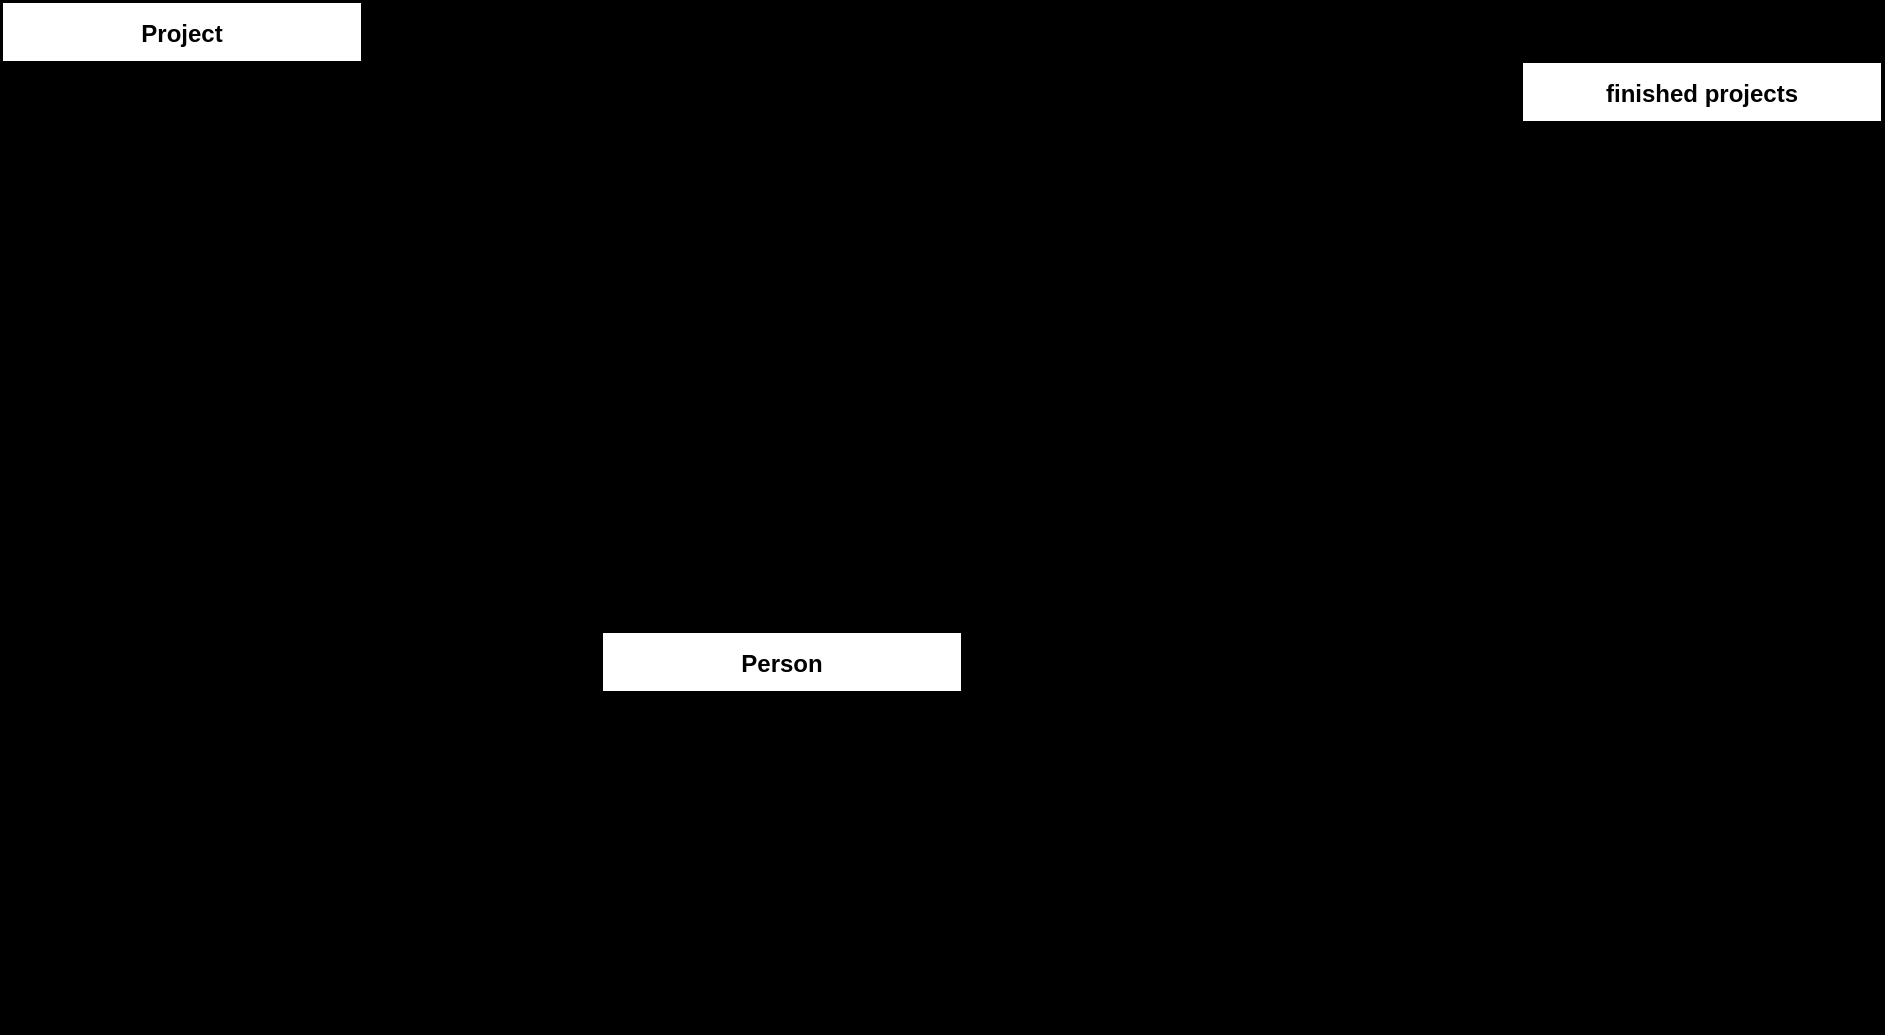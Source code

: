 <mxfile version="13.9.9" type="device"><diagram name="Page-1" id="e56a1550-8fbb-45ad-956c-1786394a9013"><mxGraphModel dx="942" dy="652" grid="1" gridSize="10" guides="1" tooltips="1" connect="1" arrows="1" fold="1" page="1" pageScale="1" pageWidth="1100" pageHeight="850" background="#000000" math="0" shadow="0"><root><mxCell id="0"/><mxCell id="1" parent="0"/><mxCell id="iWcN02hFE5SF0zmcrhjs-3" value="Project" style="shape=table;startSize=30;container=1;collapsible=1;childLayout=tableLayout;fixedRows=1;rowLines=0;fontStyle=1;align=center;resizeLast=1;fontColor=#000000;" parent="1" vertex="1"><mxGeometry width="180" height="430" as="geometry"/></mxCell><mxCell id="iWcN02hFE5SF0zmcrhjs-4" value="" style="shape=partialRectangle;collapsible=0;dropTarget=0;pointerEvents=0;fillColor=none;top=0;left=0;bottom=1;right=0;points=[[0,0.5],[1,0.5]];portConstraint=eastwest;" parent="iWcN02hFE5SF0zmcrhjs-3" vertex="1"><mxGeometry y="30" width="180" height="30" as="geometry"/></mxCell><mxCell id="iWcN02hFE5SF0zmcrhjs-5" value="PK" style="shape=partialRectangle;connectable=0;fillColor=none;top=0;left=0;bottom=0;right=0;fontStyle=1;overflow=hidden;" parent="iWcN02hFE5SF0zmcrhjs-4" vertex="1"><mxGeometry width="30" height="30" as="geometry"/></mxCell><mxCell id="iWcN02hFE5SF0zmcrhjs-6" value="Project Number" style="shape=partialRectangle;connectable=0;fillColor=none;top=0;left=0;bottom=0;right=0;align=left;spacingLeft=6;fontStyle=5;overflow=hidden;" parent="iWcN02hFE5SF0zmcrhjs-4" vertex="1"><mxGeometry x="30" width="150" height="30" as="geometry"/></mxCell><mxCell id="iWcN02hFE5SF0zmcrhjs-7" value="" style="shape=partialRectangle;collapsible=0;dropTarget=0;pointerEvents=0;fillColor=none;top=0;left=0;bottom=0;right=0;points=[[0,0.5],[1,0.5]];portConstraint=eastwest;" parent="iWcN02hFE5SF0zmcrhjs-3" vertex="1"><mxGeometry y="60" width="180" height="30" as="geometry"/></mxCell><mxCell id="iWcN02hFE5SF0zmcrhjs-8" value="" style="shape=partialRectangle;connectable=0;fillColor=none;top=0;left=0;bottom=0;right=0;editable=1;overflow=hidden;" parent="iWcN02hFE5SF0zmcrhjs-7" vertex="1"><mxGeometry width="30" height="30" as="geometry"/></mxCell><mxCell id="iWcN02hFE5SF0zmcrhjs-9" value="Project name" style="shape=partialRectangle;connectable=0;fillColor=none;top=0;left=0;bottom=0;right=0;align=left;spacingLeft=6;overflow=hidden;" parent="iWcN02hFE5SF0zmcrhjs-7" vertex="1"><mxGeometry x="30" width="150" height="30" as="geometry"/></mxCell><mxCell id="iWcN02hFE5SF0zmcrhjs-10" value="" style="shape=partialRectangle;collapsible=0;dropTarget=0;pointerEvents=0;fillColor=none;top=0;left=0;bottom=0;right=0;points=[[0,0.5],[1,0.5]];portConstraint=eastwest;" parent="iWcN02hFE5SF0zmcrhjs-3" vertex="1"><mxGeometry y="90" width="180" height="30" as="geometry"/></mxCell><mxCell id="iWcN02hFE5SF0zmcrhjs-11" value="" style="shape=partialRectangle;connectable=0;fillColor=none;top=0;left=0;bottom=0;right=0;editable=1;overflow=hidden;" parent="iWcN02hFE5SF0zmcrhjs-10" vertex="1"><mxGeometry width="30" height="30" as="geometry"/></mxCell><mxCell id="iWcN02hFE5SF0zmcrhjs-12" value="project Building type" style="shape=partialRectangle;connectable=0;fillColor=none;top=0;left=0;bottom=0;right=0;align=left;spacingLeft=6;overflow=hidden;" parent="iWcN02hFE5SF0zmcrhjs-10" vertex="1"><mxGeometry x="30" width="150" height="30" as="geometry"/></mxCell><mxCell id="iWcN02hFE5SF0zmcrhjs-13" value="" style="shape=partialRectangle;collapsible=0;dropTarget=0;pointerEvents=0;fillColor=none;top=0;left=0;bottom=0;right=0;points=[[0,0.5],[1,0.5]];portConstraint=eastwest;" parent="iWcN02hFE5SF0zmcrhjs-3" vertex="1"><mxGeometry y="120" width="180" height="30" as="geometry"/></mxCell><mxCell id="iWcN02hFE5SF0zmcrhjs-14" value="" style="shape=partialRectangle;connectable=0;fillColor=none;top=0;left=0;bottom=0;right=0;editable=1;overflow=hidden;" parent="iWcN02hFE5SF0zmcrhjs-13" vertex="1"><mxGeometry width="30" height="30" as="geometry"/></mxCell><mxCell id="iWcN02hFE5SF0zmcrhjs-15" value="project Address" style="shape=partialRectangle;connectable=0;fillColor=none;top=0;left=0;bottom=0;right=0;align=left;spacingLeft=6;overflow=hidden;" parent="iWcN02hFE5SF0zmcrhjs-13" vertex="1"><mxGeometry x="30" width="150" height="30" as="geometry"/></mxCell><mxCell id="iWcN02hFE5SF0zmcrhjs-16" value="project erf number" style="shape=partialRectangle;connectable=0;fillColor=none;top=0;left=0;bottom=0;right=0;align=left;spacingLeft=6;overflow=hidden;" parent="1" vertex="1"><mxGeometry x="30" y="150" width="150" height="30" as="geometry"/></mxCell><mxCell id="iWcN02hFE5SF0zmcrhjs-17" value="project deadline" style="shape=partialRectangle;connectable=0;fillColor=none;top=0;left=0;bottom=0;right=0;align=left;spacingLeft=6;overflow=hidden;" parent="1" vertex="1"><mxGeometry x="30" y="180" width="150" height="30" as="geometry"/></mxCell><mxCell id="iWcN02hFE5SF0zmcrhjs-18" value="project fee" style="shape=partialRectangle;connectable=0;fillColor=none;top=0;left=0;bottom=0;right=0;align=left;spacingLeft=6;overflow=hidden;" parent="1" vertex="1"><mxGeometry x="30" y="210" width="150" height="30" as="geometry"/></mxCell><mxCell id="iWcN02hFE5SF0zmcrhjs-19" value="project fee to be paid" style="shape=partialRectangle;connectable=0;fillColor=none;top=0;left=0;bottom=0;right=0;align=left;spacingLeft=6;overflow=hidden;" parent="1" vertex="1"><mxGeometry x="30" y="240" width="150" height="30" as="geometry"/></mxCell><mxCell id="iWcN02hFE5SF0zmcrhjs-21" value="status" style="shape=partialRectangle;connectable=0;fillColor=none;top=0;left=0;bottom=0;right=0;align=left;spacingLeft=6;overflow=hidden;" parent="1" vertex="1"><mxGeometry x="30" y="270" width="150" height="30" as="geometry"/></mxCell><mxCell id="iWcN02hFE5SF0zmcrhjs-22" value="Person" style="shape=table;startSize=30;container=1;collapsible=1;childLayout=tableLayout;fixedRows=1;rowLines=0;fontStyle=1;align=center;resizeLast=1;fontColor=#000000;" parent="1" vertex="1"><mxGeometry x="300" y="315" width="180" height="200" as="geometry"/></mxCell><mxCell id="iWcN02hFE5SF0zmcrhjs-26" value="" style="shape=partialRectangle;collapsible=0;dropTarget=0;pointerEvents=0;fillColor=none;top=0;left=0;bottom=0;right=0;points=[[0,0.5],[1,0.5]];portConstraint=eastwest;" parent="iWcN02hFE5SF0zmcrhjs-22" vertex="1"><mxGeometry y="30" width="180" height="30" as="geometry"/></mxCell><mxCell id="iWcN02hFE5SF0zmcrhjs-27" value="" style="shape=partialRectangle;connectable=0;fillColor=none;top=0;left=0;bottom=0;right=0;editable=1;overflow=hidden;" parent="iWcN02hFE5SF0zmcrhjs-26" vertex="1"><mxGeometry width="30" height="30" as="geometry"/></mxCell><mxCell id="iWcN02hFE5SF0zmcrhjs-28" value="Title" style="shape=partialRectangle;connectable=0;fillColor=none;top=0;left=0;bottom=0;right=0;align=left;spacingLeft=6;overflow=hidden;" parent="iWcN02hFE5SF0zmcrhjs-26" vertex="1"><mxGeometry x="30" width="150" height="30" as="geometry"/></mxCell><mxCell id="iWcN02hFE5SF0zmcrhjs-29" value="" style="shape=partialRectangle;collapsible=0;dropTarget=0;pointerEvents=0;fillColor=none;top=0;left=0;bottom=0;right=0;points=[[0,0.5],[1,0.5]];portConstraint=eastwest;" parent="iWcN02hFE5SF0zmcrhjs-22" vertex="1"><mxGeometry y="60" width="180" height="30" as="geometry"/></mxCell><mxCell id="iWcN02hFE5SF0zmcrhjs-30" value="" style="shape=partialRectangle;connectable=0;fillColor=none;top=0;left=0;bottom=0;right=0;editable=1;overflow=hidden;" parent="iWcN02hFE5SF0zmcrhjs-29" vertex="1"><mxGeometry width="30" height="30" as="geometry"/></mxCell><mxCell id="iWcN02hFE5SF0zmcrhjs-31" value="name" style="shape=partialRectangle;connectable=0;fillColor=none;top=0;left=0;bottom=0;right=0;align=left;spacingLeft=6;overflow=hidden;" parent="iWcN02hFE5SF0zmcrhjs-29" vertex="1"><mxGeometry x="30" width="150" height="30" as="geometry"/></mxCell><mxCell id="iWcN02hFE5SF0zmcrhjs-32" value="" style="shape=partialRectangle;collapsible=0;dropTarget=0;pointerEvents=0;fillColor=none;top=0;left=0;bottom=0;right=0;points=[[0,0.5],[1,0.5]];portConstraint=eastwest;" parent="iWcN02hFE5SF0zmcrhjs-22" vertex="1"><mxGeometry y="90" width="180" height="30" as="geometry"/></mxCell><mxCell id="iWcN02hFE5SF0zmcrhjs-33" value="" style="shape=partialRectangle;connectable=0;fillColor=none;top=0;left=0;bottom=0;right=0;editable=1;overflow=hidden;" parent="iWcN02hFE5SF0zmcrhjs-32" vertex="1"><mxGeometry width="30" height="30" as="geometry"/></mxCell><mxCell id="iWcN02hFE5SF0zmcrhjs-34" value="number" style="shape=partialRectangle;connectable=0;fillColor=none;top=0;left=0;bottom=0;right=0;align=left;spacingLeft=6;overflow=hidden;" parent="iWcN02hFE5SF0zmcrhjs-32" vertex="1"><mxGeometry x="30" width="150" height="30" as="geometry"/></mxCell><mxCell id="iWcN02hFE5SF0zmcrhjs-35" value="email" style="shape=partialRectangle;connectable=0;fillColor=none;top=0;left=0;bottom=0;right=0;align=left;spacingLeft=6;overflow=hidden;" parent="1" vertex="1"><mxGeometry x="330" y="440" width="150" height="30" as="geometry"/></mxCell><mxCell id="iWcN02hFE5SF0zmcrhjs-41" value="address" style="shape=partialRectangle;connectable=0;fillColor=none;top=0;left=0;bottom=0;right=0;align=left;spacingLeft=6;overflow=hidden;" parent="1" vertex="1"><mxGeometry x="330" y="470" width="150" height="30" as="geometry"/></mxCell><mxCell id="iWcN02hFE5SF0zmcrhjs-42" value="Text" style="text;html=1;align=center;verticalAlign=middle;resizable=0;points=[];autosize=1;fontColor=#000000;" parent="1" vertex="1"><mxGeometry x="170" y="390" width="40" height="20" as="geometry"/></mxCell><mxCell id="iWcN02hFE5SF0zmcrhjs-43" value="architect" style="shape=partialRectangle;connectable=0;fillColor=none;top=0;left=0;bottom=0;right=0;align=left;spacingLeft=6;overflow=hidden;" parent="1" vertex="1"><mxGeometry x="30" y="300" width="150" height="30" as="geometry"/></mxCell><mxCell id="iWcN02hFE5SF0zmcrhjs-44" value="customer" style="shape=partialRectangle;connectable=0;fillColor=none;top=0;left=0;bottom=0;right=0;align=left;spacingLeft=6;overflow=hidden;" parent="1" vertex="1"><mxGeometry x="30" y="330" width="150" height="30" as="geometry"/></mxCell><mxCell id="iWcN02hFE5SF0zmcrhjs-45" value="project Manager" style="shape=partialRectangle;connectable=0;fillColor=none;top=0;left=0;bottom=0;right=0;align=left;spacingLeft=6;overflow=hidden;" parent="1" vertex="1"><mxGeometry x="30" y="370" width="150" height="30" as="geometry"/></mxCell><mxCell id="iWcN02hFE5SF0zmcrhjs-46" value="structural engineer" style="shape=partialRectangle;connectable=0;fillColor=none;top=0;left=0;bottom=0;right=0;align=left;spacingLeft=6;overflow=hidden;" parent="1" vertex="1"><mxGeometry x="30" y="400" width="150" height="30" as="geometry"/></mxCell><mxCell id="iWcN02hFE5SF0zmcrhjs-47" value="finished projects" style="shape=table;startSize=30;container=1;collapsible=1;childLayout=tableLayout;fixedRows=1;rowLines=0;fontStyle=1;align=center;resizeLast=1;fontColor=#000000;" parent="1" vertex="1"><mxGeometry x="760" y="30" width="180" height="470" as="geometry"/></mxCell><mxCell id="iWcN02hFE5SF0zmcrhjs-48" value="" style="shape=partialRectangle;collapsible=0;dropTarget=0;pointerEvents=0;fillColor=none;top=0;left=0;bottom=1;right=0;points=[[0,0.5],[1,0.5]];portConstraint=eastwest;" parent="iWcN02hFE5SF0zmcrhjs-47" vertex="1"><mxGeometry y="30" width="180" height="30" as="geometry"/></mxCell><mxCell id="iWcN02hFE5SF0zmcrhjs-49" value="PK" style="shape=partialRectangle;connectable=0;fillColor=none;top=0;left=0;bottom=0;right=0;fontStyle=1;overflow=hidden;" parent="iWcN02hFE5SF0zmcrhjs-48" vertex="1"><mxGeometry width="30" height="30" as="geometry"/></mxCell><mxCell id="iWcN02hFE5SF0zmcrhjs-50" value="Project Number" style="shape=partialRectangle;connectable=0;fillColor=none;top=0;left=0;bottom=0;right=0;align=left;spacingLeft=6;fontStyle=5;overflow=hidden;" parent="iWcN02hFE5SF0zmcrhjs-48" vertex="1"><mxGeometry x="30" width="150" height="30" as="geometry"/></mxCell><mxCell id="iWcN02hFE5SF0zmcrhjs-51" value="" style="shape=partialRectangle;collapsible=0;dropTarget=0;pointerEvents=0;fillColor=none;top=0;left=0;bottom=0;right=0;points=[[0,0.5],[1,0.5]];portConstraint=eastwest;" parent="iWcN02hFE5SF0zmcrhjs-47" vertex="1"><mxGeometry y="60" width="180" height="30" as="geometry"/></mxCell><mxCell id="iWcN02hFE5SF0zmcrhjs-52" value="" style="shape=partialRectangle;connectable=0;fillColor=none;top=0;left=0;bottom=0;right=0;editable=1;overflow=hidden;" parent="iWcN02hFE5SF0zmcrhjs-51" vertex="1"><mxGeometry width="30" height="30" as="geometry"/></mxCell><mxCell id="iWcN02hFE5SF0zmcrhjs-53" value="Project name" style="shape=partialRectangle;connectable=0;fillColor=none;top=0;left=0;bottom=0;right=0;align=left;spacingLeft=6;overflow=hidden;" parent="iWcN02hFE5SF0zmcrhjs-51" vertex="1"><mxGeometry x="30" width="150" height="30" as="geometry"/></mxCell><mxCell id="iWcN02hFE5SF0zmcrhjs-54" value="" style="shape=partialRectangle;collapsible=0;dropTarget=0;pointerEvents=0;fillColor=none;top=0;left=0;bottom=0;right=0;points=[[0,0.5],[1,0.5]];portConstraint=eastwest;" parent="iWcN02hFE5SF0zmcrhjs-47" vertex="1"><mxGeometry y="90" width="180" height="30" as="geometry"/></mxCell><mxCell id="iWcN02hFE5SF0zmcrhjs-55" value="" style="shape=partialRectangle;connectable=0;fillColor=none;top=0;left=0;bottom=0;right=0;editable=1;overflow=hidden;" parent="iWcN02hFE5SF0zmcrhjs-54" vertex="1"><mxGeometry width="30" height="30" as="geometry"/></mxCell><mxCell id="iWcN02hFE5SF0zmcrhjs-56" value="project Building type" style="shape=partialRectangle;connectable=0;fillColor=none;top=0;left=0;bottom=0;right=0;align=left;spacingLeft=6;overflow=hidden;" parent="iWcN02hFE5SF0zmcrhjs-54" vertex="1"><mxGeometry x="30" width="150" height="30" as="geometry"/></mxCell><mxCell id="iWcN02hFE5SF0zmcrhjs-57" value="" style="shape=partialRectangle;collapsible=0;dropTarget=0;pointerEvents=0;fillColor=none;top=0;left=0;bottom=0;right=0;points=[[0,0.5],[1,0.5]];portConstraint=eastwest;" parent="iWcN02hFE5SF0zmcrhjs-47" vertex="1"><mxGeometry y="120" width="180" height="30" as="geometry"/></mxCell><mxCell id="iWcN02hFE5SF0zmcrhjs-58" value="" style="shape=partialRectangle;connectable=0;fillColor=none;top=0;left=0;bottom=0;right=0;editable=1;overflow=hidden;" parent="iWcN02hFE5SF0zmcrhjs-57" vertex="1"><mxGeometry width="30" height="30" as="geometry"/></mxCell><mxCell id="iWcN02hFE5SF0zmcrhjs-59" value="project Address" style="shape=partialRectangle;connectable=0;fillColor=none;top=0;left=0;bottom=0;right=0;align=left;spacingLeft=6;overflow=hidden;" parent="iWcN02hFE5SF0zmcrhjs-57" vertex="1"><mxGeometry x="30" width="150" height="30" as="geometry"/></mxCell><mxCell id="iWcN02hFE5SF0zmcrhjs-60" value="project erf number" style="shape=partialRectangle;connectable=0;fillColor=none;top=0;left=0;bottom=0;right=0;align=left;spacingLeft=6;overflow=hidden;" parent="1" vertex="1"><mxGeometry x="790" y="180" width="150" height="30" as="geometry"/></mxCell><mxCell id="iWcN02hFE5SF0zmcrhjs-61" value="project date Completed" style="shape=partialRectangle;connectable=0;fillColor=none;top=0;left=0;bottom=0;right=0;align=left;spacingLeft=6;overflow=hidden;" parent="1" vertex="1"><mxGeometry x="790" y="210" width="150" height="30" as="geometry"/></mxCell><mxCell id="iWcN02hFE5SF0zmcrhjs-62" value="project fee" style="shape=partialRectangle;connectable=0;fillColor=none;top=0;left=0;bottom=0;right=0;align=left;spacingLeft=6;overflow=hidden;" parent="1" vertex="1"><mxGeometry x="790" y="240" width="150" height="30" as="geometry"/></mxCell><mxCell id="iWcN02hFE5SF0zmcrhjs-63" value="project fee to be paid" style="shape=partialRectangle;connectable=0;fillColor=none;top=0;left=0;bottom=0;right=0;align=left;spacingLeft=6;overflow=hidden;" parent="1" vertex="1"><mxGeometry x="790" y="270" width="150" height="30" as="geometry"/></mxCell><mxCell id="iWcN02hFE5SF0zmcrhjs-64" value="status(completed)" style="shape=partialRectangle;connectable=0;fillColor=none;top=0;left=0;bottom=0;right=0;align=left;spacingLeft=6;overflow=hidden;" parent="1" vertex="1"><mxGeometry x="790" y="300" width="150" height="30" as="geometry"/></mxCell><mxCell id="iWcN02hFE5SF0zmcrhjs-65" value="architect" style="shape=partialRectangle;connectable=0;fillColor=none;top=0;left=0;bottom=0;right=0;align=left;spacingLeft=6;overflow=hidden;" parent="1" vertex="1"><mxGeometry x="790" y="330" width="150" height="30" as="geometry"/></mxCell><mxCell id="iWcN02hFE5SF0zmcrhjs-66" value="customer" style="shape=partialRectangle;connectable=0;fillColor=none;top=0;left=0;bottom=0;right=0;align=left;spacingLeft=6;overflow=hidden;" parent="1" vertex="1"><mxGeometry x="790" y="360" width="150" height="30" as="geometry"/></mxCell><mxCell id="iWcN02hFE5SF0zmcrhjs-67" value="project Manager" style="shape=partialRectangle;connectable=0;fillColor=none;top=0;left=0;bottom=0;right=0;align=left;spacingLeft=6;overflow=hidden;" parent="1" vertex="1"><mxGeometry x="790" y="400" width="150" height="30" as="geometry"/></mxCell><mxCell id="iWcN02hFE5SF0zmcrhjs-68" value="structural engineer" style="shape=partialRectangle;connectable=0;fillColor=none;top=0;left=0;bottom=0;right=0;align=left;spacingLeft=6;overflow=hidden;" parent="1" vertex="1"><mxGeometry x="790" y="430" width="150" height="30" as="geometry"/></mxCell><mxCell id="iWcN02hFE5SF0zmcrhjs-69" value="project deadline" style="shape=partialRectangle;connectable=0;fillColor=none;top=0;left=0;bottom=0;right=0;align=left;spacingLeft=6;overflow=hidden;" parent="1" vertex="1"><mxGeometry x="790" y="460" width="150" height="30" as="geometry"/></mxCell><mxCell id="iWcN02hFE5SF0zmcrhjs-70" value="" style="endArrow=classic;html=1;fontColor=#000000;exitX=1.017;exitY=0.065;exitDx=0;exitDy=0;exitPerimeter=0;" parent="1" source="iWcN02hFE5SF0zmcrhjs-22" edge="1"><mxGeometry width="50" height="50" relative="1" as="geometry"><mxPoint x="750" y="310" as="sourcePoint"/><mxPoint x="760" y="300" as="targetPoint"/></mxGeometry></mxCell><mxCell id="iWcN02hFE5SF0zmcrhjs-71" value="" style="endArrow=classic;html=1;fontColor=#000000;exitX=0;exitY=0;exitDx=0;exitDy=0;" parent="1" source="iWcN02hFE5SF0zmcrhjs-22" edge="1"><mxGeometry width="50" height="50" relative="1" as="geometry"><mxPoint x="493.06" y="338" as="sourcePoint"/><mxPoint x="180" y="210" as="targetPoint"/></mxGeometry></mxCell><mxCell id="iWcN02hFE5SF0zmcrhjs-72" value="" style="endArrow=classic;html=1;fontColor=#000000;entryX=0;entryY=0.5;entryDx=0;entryDy=0;fontStyle=0;labelBorderColor=#000000;" parent="1" target="iWcN02hFE5SF0zmcrhjs-57" edge="1"><mxGeometry width="50" height="50" relative="1" as="geometry"><mxPoint x="180" y="160" as="sourcePoint"/><mxPoint x="780" y="320" as="targetPoint"/></mxGeometry></mxCell></root></mxGraphModel></diagram></mxfile>